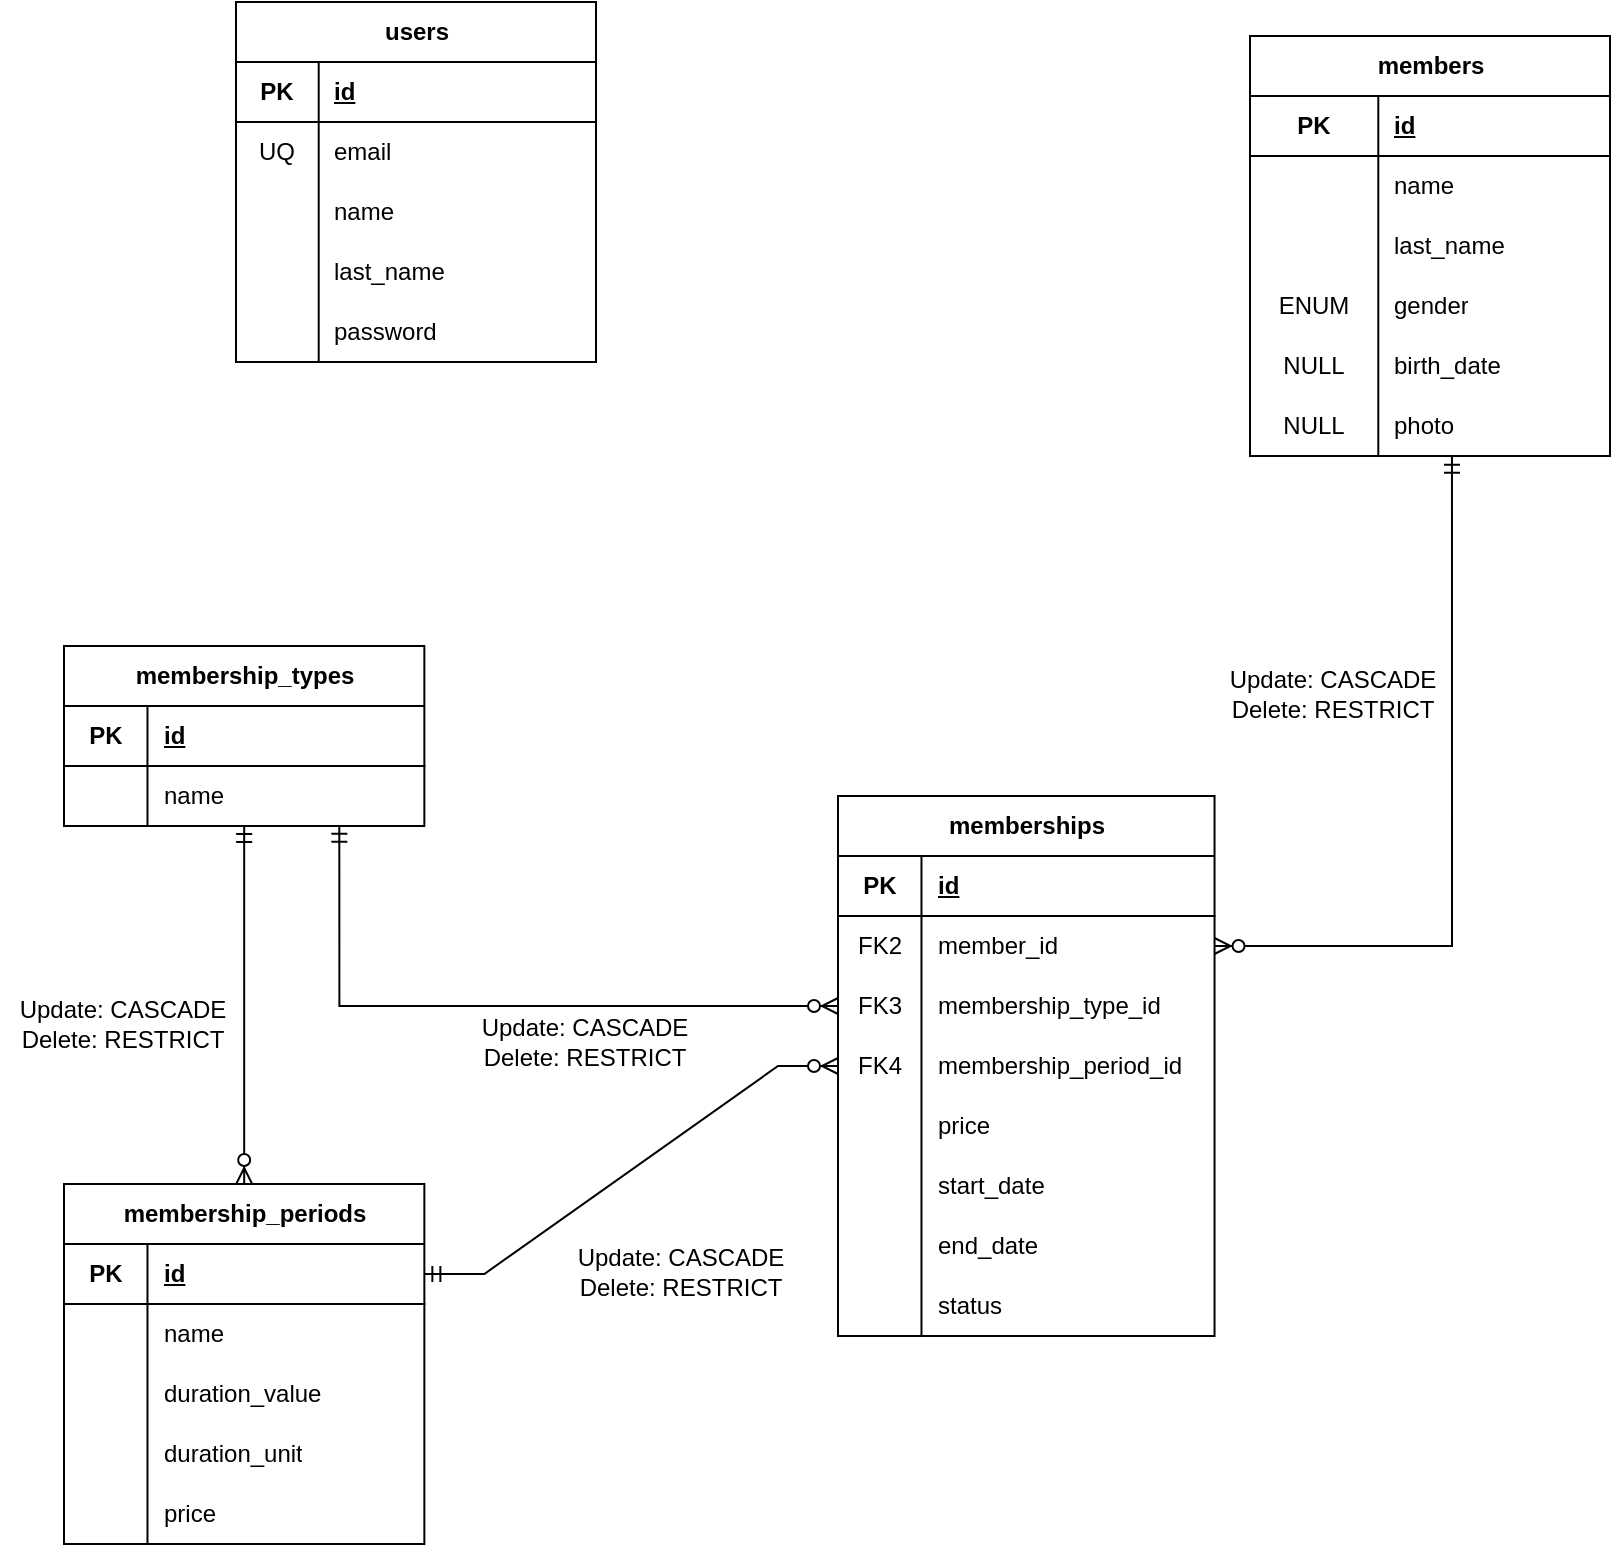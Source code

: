 <mxfile>
    <diagram name="Page-1" id="t_ZjzlIveFX3uH3_dq2D">
        <mxGraphModel dx="4992" dy="852" grid="0" gridSize="10" guides="1" tooltips="1" connect="1" arrows="1" fold="1" page="0" pageScale="1" pageWidth="1100" pageHeight="850" math="0" shadow="0">
            <root>
                <mxCell id="0"/>
                <mxCell id="1" parent="0"/>
                <mxCell id="buDMk4SMQGIEA38cGcn8-2" value="users" style="shape=table;startSize=30;container=1;collapsible=1;childLayout=tableLayout;fixedRows=1;rowLines=0;fontStyle=1;align=center;resizeLast=1;html=1;" parent="1" vertex="1">
                    <mxGeometry x="-3759" y="276" width="180" height="180" as="geometry"/>
                </mxCell>
                <mxCell id="buDMk4SMQGIEA38cGcn8-3" value="" style="shape=tableRow;horizontal=0;startSize=0;swimlaneHead=0;swimlaneBody=0;fillColor=none;collapsible=0;dropTarget=0;points=[[0,0.5],[1,0.5]];portConstraint=eastwest;top=0;left=0;right=0;bottom=1;" parent="buDMk4SMQGIEA38cGcn8-2" vertex="1">
                    <mxGeometry y="30" width="180" height="30" as="geometry"/>
                </mxCell>
                <mxCell id="buDMk4SMQGIEA38cGcn8-4" value="PK" style="shape=partialRectangle;connectable=0;fillColor=none;top=0;left=0;bottom=0;right=0;fontStyle=1;overflow=hidden;whiteSpace=wrap;html=1;" parent="buDMk4SMQGIEA38cGcn8-3" vertex="1">
                    <mxGeometry width="41.35" height="30" as="geometry">
                        <mxRectangle width="41.35" height="30" as="alternateBounds"/>
                    </mxGeometry>
                </mxCell>
                <mxCell id="buDMk4SMQGIEA38cGcn8-5" value="id" style="shape=partialRectangle;connectable=0;fillColor=none;top=0;left=0;bottom=0;right=0;align=left;spacingLeft=6;fontStyle=5;overflow=hidden;whiteSpace=wrap;html=1;" parent="buDMk4SMQGIEA38cGcn8-3" vertex="1">
                    <mxGeometry x="41.35" width="138.65" height="30" as="geometry">
                        <mxRectangle width="138.65" height="30" as="alternateBounds"/>
                    </mxGeometry>
                </mxCell>
                <mxCell id="buDMk4SMQGIEA38cGcn8-6" value="" style="shape=tableRow;horizontal=0;startSize=0;swimlaneHead=0;swimlaneBody=0;fillColor=none;collapsible=0;dropTarget=0;points=[[0,0.5],[1,0.5]];portConstraint=eastwest;top=0;left=0;right=0;bottom=0;" parent="buDMk4SMQGIEA38cGcn8-2" vertex="1">
                    <mxGeometry y="60" width="180" height="30" as="geometry"/>
                </mxCell>
                <mxCell id="buDMk4SMQGIEA38cGcn8-7" value="UQ" style="shape=partialRectangle;connectable=0;fillColor=none;top=0;left=0;bottom=0;right=0;editable=1;overflow=hidden;whiteSpace=wrap;html=1;" parent="buDMk4SMQGIEA38cGcn8-6" vertex="1">
                    <mxGeometry width="41.35" height="30" as="geometry">
                        <mxRectangle width="41.35" height="30" as="alternateBounds"/>
                    </mxGeometry>
                </mxCell>
                <mxCell id="buDMk4SMQGIEA38cGcn8-8" value="email" style="shape=partialRectangle;connectable=0;fillColor=none;top=0;left=0;bottom=0;right=0;align=left;spacingLeft=6;overflow=hidden;whiteSpace=wrap;html=1;" parent="buDMk4SMQGIEA38cGcn8-6" vertex="1">
                    <mxGeometry x="41.35" width="138.65" height="30" as="geometry">
                        <mxRectangle width="138.65" height="30" as="alternateBounds"/>
                    </mxGeometry>
                </mxCell>
                <mxCell id="buDMk4SMQGIEA38cGcn8-9" value="" style="shape=tableRow;horizontal=0;startSize=0;swimlaneHead=0;swimlaneBody=0;fillColor=none;collapsible=0;dropTarget=0;points=[[0,0.5],[1,0.5]];portConstraint=eastwest;top=0;left=0;right=0;bottom=0;" parent="buDMk4SMQGIEA38cGcn8-2" vertex="1">
                    <mxGeometry y="90" width="180" height="30" as="geometry"/>
                </mxCell>
                <mxCell id="buDMk4SMQGIEA38cGcn8-10" value="" style="shape=partialRectangle;connectable=0;fillColor=none;top=0;left=0;bottom=0;right=0;editable=1;overflow=hidden;whiteSpace=wrap;html=1;" parent="buDMk4SMQGIEA38cGcn8-9" vertex="1">
                    <mxGeometry width="41.35" height="30" as="geometry">
                        <mxRectangle width="41.35" height="30" as="alternateBounds"/>
                    </mxGeometry>
                </mxCell>
                <mxCell id="buDMk4SMQGIEA38cGcn8-11" value="name" style="shape=partialRectangle;connectable=0;fillColor=none;top=0;left=0;bottom=0;right=0;align=left;spacingLeft=6;overflow=hidden;whiteSpace=wrap;html=1;" parent="buDMk4SMQGIEA38cGcn8-9" vertex="1">
                    <mxGeometry x="41.35" width="138.65" height="30" as="geometry">
                        <mxRectangle width="138.65" height="30" as="alternateBounds"/>
                    </mxGeometry>
                </mxCell>
                <mxCell id="ZmS3aK9wkaC02EFSY0Xw-1" value="" style="shape=tableRow;horizontal=0;startSize=0;swimlaneHead=0;swimlaneBody=0;fillColor=none;collapsible=0;dropTarget=0;points=[[0,0.5],[1,0.5]];portConstraint=eastwest;top=0;left=0;right=0;bottom=0;" parent="buDMk4SMQGIEA38cGcn8-2" vertex="1">
                    <mxGeometry y="120" width="180" height="30" as="geometry"/>
                </mxCell>
                <mxCell id="ZmS3aK9wkaC02EFSY0Xw-2" value="" style="shape=partialRectangle;connectable=0;fillColor=none;top=0;left=0;bottom=0;right=0;editable=1;overflow=hidden;whiteSpace=wrap;html=1;" parent="ZmS3aK9wkaC02EFSY0Xw-1" vertex="1">
                    <mxGeometry width="41.35" height="30" as="geometry">
                        <mxRectangle width="41.35" height="30" as="alternateBounds"/>
                    </mxGeometry>
                </mxCell>
                <mxCell id="ZmS3aK9wkaC02EFSY0Xw-3" value="last_name" style="shape=partialRectangle;connectable=0;fillColor=none;top=0;left=0;bottom=0;right=0;align=left;spacingLeft=6;overflow=hidden;whiteSpace=wrap;html=1;" parent="ZmS3aK9wkaC02EFSY0Xw-1" vertex="1">
                    <mxGeometry x="41.35" width="138.65" height="30" as="geometry">
                        <mxRectangle width="138.65" height="30" as="alternateBounds"/>
                    </mxGeometry>
                </mxCell>
                <mxCell id="buDMk4SMQGIEA38cGcn8-12" value="" style="shape=tableRow;horizontal=0;startSize=0;swimlaneHead=0;swimlaneBody=0;fillColor=none;collapsible=0;dropTarget=0;points=[[0,0.5],[1,0.5]];portConstraint=eastwest;top=0;left=0;right=0;bottom=0;" parent="buDMk4SMQGIEA38cGcn8-2" vertex="1">
                    <mxGeometry y="150" width="180" height="30" as="geometry"/>
                </mxCell>
                <mxCell id="buDMk4SMQGIEA38cGcn8-13" value="" style="shape=partialRectangle;connectable=0;fillColor=none;top=0;left=0;bottom=0;right=0;editable=1;overflow=hidden;whiteSpace=wrap;html=1;" parent="buDMk4SMQGIEA38cGcn8-12" vertex="1">
                    <mxGeometry width="41.35" height="30" as="geometry">
                        <mxRectangle width="41.35" height="30" as="alternateBounds"/>
                    </mxGeometry>
                </mxCell>
                <mxCell id="buDMk4SMQGIEA38cGcn8-14" value="password" style="shape=partialRectangle;connectable=0;fillColor=none;top=0;left=0;bottom=0;right=0;align=left;spacingLeft=6;overflow=hidden;whiteSpace=wrap;html=1;" parent="buDMk4SMQGIEA38cGcn8-12" vertex="1">
                    <mxGeometry x="41.35" width="138.65" height="30" as="geometry">
                        <mxRectangle width="138.65" height="30" as="alternateBounds"/>
                    </mxGeometry>
                </mxCell>
                <mxCell id="ZmS3aK9wkaC02EFSY0Xw-10" value="members" style="shape=table;startSize=30;container=1;collapsible=1;childLayout=tableLayout;fixedRows=1;rowLines=0;fontStyle=1;align=center;resizeLast=1;html=1;" parent="1" vertex="1">
                    <mxGeometry x="-3252" y="293" width="180" height="210" as="geometry"/>
                </mxCell>
                <mxCell id="ZmS3aK9wkaC02EFSY0Xw-11" value="" style="shape=tableRow;horizontal=0;startSize=0;swimlaneHead=0;swimlaneBody=0;fillColor=none;collapsible=0;dropTarget=0;points=[[0,0.5],[1,0.5]];portConstraint=eastwest;top=0;left=0;right=0;bottom=1;" parent="ZmS3aK9wkaC02EFSY0Xw-10" vertex="1">
                    <mxGeometry y="30" width="180" height="30" as="geometry"/>
                </mxCell>
                <mxCell id="ZmS3aK9wkaC02EFSY0Xw-12" value="PK" style="shape=partialRectangle;connectable=0;fillColor=none;top=0;left=0;bottom=0;right=0;fontStyle=1;overflow=hidden;whiteSpace=wrap;html=1;" parent="ZmS3aK9wkaC02EFSY0Xw-11" vertex="1">
                    <mxGeometry width="64.15" height="30" as="geometry">
                        <mxRectangle width="64.15" height="30" as="alternateBounds"/>
                    </mxGeometry>
                </mxCell>
                <mxCell id="ZmS3aK9wkaC02EFSY0Xw-13" value="id" style="shape=partialRectangle;connectable=0;fillColor=none;top=0;left=0;bottom=0;right=0;align=left;spacingLeft=6;fontStyle=5;overflow=hidden;whiteSpace=wrap;html=1;" parent="ZmS3aK9wkaC02EFSY0Xw-11" vertex="1">
                    <mxGeometry x="64.15" width="115.85" height="30" as="geometry">
                        <mxRectangle width="115.85" height="30" as="alternateBounds"/>
                    </mxGeometry>
                </mxCell>
                <mxCell id="ZmS3aK9wkaC02EFSY0Xw-17" value="" style="shape=tableRow;horizontal=0;startSize=0;swimlaneHead=0;swimlaneBody=0;fillColor=none;collapsible=0;dropTarget=0;points=[[0,0.5],[1,0.5]];portConstraint=eastwest;top=0;left=0;right=0;bottom=0;" parent="ZmS3aK9wkaC02EFSY0Xw-10" vertex="1">
                    <mxGeometry y="60" width="180" height="30" as="geometry"/>
                </mxCell>
                <mxCell id="ZmS3aK9wkaC02EFSY0Xw-18" value="" style="shape=partialRectangle;connectable=0;fillColor=none;top=0;left=0;bottom=0;right=0;editable=1;overflow=hidden;whiteSpace=wrap;html=1;" parent="ZmS3aK9wkaC02EFSY0Xw-17" vertex="1">
                    <mxGeometry width="64.15" height="30" as="geometry">
                        <mxRectangle width="64.15" height="30" as="alternateBounds"/>
                    </mxGeometry>
                </mxCell>
                <mxCell id="ZmS3aK9wkaC02EFSY0Xw-19" value="name" style="shape=partialRectangle;connectable=0;fillColor=none;top=0;left=0;bottom=0;right=0;align=left;spacingLeft=6;overflow=hidden;whiteSpace=wrap;html=1;" parent="ZmS3aK9wkaC02EFSY0Xw-17" vertex="1">
                    <mxGeometry x="64.15" width="115.85" height="30" as="geometry">
                        <mxRectangle width="115.85" height="30" as="alternateBounds"/>
                    </mxGeometry>
                </mxCell>
                <mxCell id="ZmS3aK9wkaC02EFSY0Xw-20" value="" style="shape=tableRow;horizontal=0;startSize=0;swimlaneHead=0;swimlaneBody=0;fillColor=none;collapsible=0;dropTarget=0;points=[[0,0.5],[1,0.5]];portConstraint=eastwest;top=0;left=0;right=0;bottom=0;" parent="ZmS3aK9wkaC02EFSY0Xw-10" vertex="1">
                    <mxGeometry y="90" width="180" height="30" as="geometry"/>
                </mxCell>
                <mxCell id="ZmS3aK9wkaC02EFSY0Xw-21" value="" style="shape=partialRectangle;connectable=0;fillColor=none;top=0;left=0;bottom=0;right=0;editable=1;overflow=hidden;whiteSpace=wrap;html=1;" parent="ZmS3aK9wkaC02EFSY0Xw-20" vertex="1">
                    <mxGeometry width="64.15" height="30" as="geometry">
                        <mxRectangle width="64.15" height="30" as="alternateBounds"/>
                    </mxGeometry>
                </mxCell>
                <mxCell id="ZmS3aK9wkaC02EFSY0Xw-22" value="last_name" style="shape=partialRectangle;connectable=0;fillColor=none;top=0;left=0;bottom=0;right=0;align=left;spacingLeft=6;overflow=hidden;whiteSpace=wrap;html=1;" parent="ZmS3aK9wkaC02EFSY0Xw-20" vertex="1">
                    <mxGeometry x="64.15" width="115.85" height="30" as="geometry">
                        <mxRectangle width="115.85" height="30" as="alternateBounds"/>
                    </mxGeometry>
                </mxCell>
                <mxCell id="ZmS3aK9wkaC02EFSY0Xw-23" value="" style="shape=tableRow;horizontal=0;startSize=0;swimlaneHead=0;swimlaneBody=0;fillColor=none;collapsible=0;dropTarget=0;points=[[0,0.5],[1,0.5]];portConstraint=eastwest;top=0;left=0;right=0;bottom=0;" parent="ZmS3aK9wkaC02EFSY0Xw-10" vertex="1">
                    <mxGeometry y="120" width="180" height="30" as="geometry"/>
                </mxCell>
                <mxCell id="ZmS3aK9wkaC02EFSY0Xw-24" value="ENUM" style="shape=partialRectangle;connectable=0;fillColor=none;top=0;left=0;bottom=0;right=0;editable=1;overflow=hidden;whiteSpace=wrap;html=1;" parent="ZmS3aK9wkaC02EFSY0Xw-23" vertex="1">
                    <mxGeometry width="64.15" height="30" as="geometry">
                        <mxRectangle width="64.15" height="30" as="alternateBounds"/>
                    </mxGeometry>
                </mxCell>
                <mxCell id="ZmS3aK9wkaC02EFSY0Xw-25" value="gender" style="shape=partialRectangle;connectable=0;fillColor=none;top=0;left=0;bottom=0;right=0;align=left;spacingLeft=6;overflow=hidden;whiteSpace=wrap;html=1;" parent="ZmS3aK9wkaC02EFSY0Xw-23" vertex="1">
                    <mxGeometry x="64.15" width="115.85" height="30" as="geometry">
                        <mxRectangle width="115.85" height="30" as="alternateBounds"/>
                    </mxGeometry>
                </mxCell>
                <mxCell id="ZmS3aK9wkaC02EFSY0Xw-26" value="" style="shape=tableRow;horizontal=0;startSize=0;swimlaneHead=0;swimlaneBody=0;fillColor=none;collapsible=0;dropTarget=0;points=[[0,0.5],[1,0.5]];portConstraint=eastwest;top=0;left=0;right=0;bottom=0;" parent="ZmS3aK9wkaC02EFSY0Xw-10" vertex="1">
                    <mxGeometry y="150" width="180" height="30" as="geometry"/>
                </mxCell>
                <mxCell id="ZmS3aK9wkaC02EFSY0Xw-27" value="NULL" style="shape=partialRectangle;connectable=0;fillColor=none;top=0;left=0;bottom=0;right=0;editable=1;overflow=hidden;whiteSpace=wrap;html=1;" parent="ZmS3aK9wkaC02EFSY0Xw-26" vertex="1">
                    <mxGeometry width="64.15" height="30" as="geometry">
                        <mxRectangle width="64.15" height="30" as="alternateBounds"/>
                    </mxGeometry>
                </mxCell>
                <mxCell id="ZmS3aK9wkaC02EFSY0Xw-28" value="birth_date" style="shape=partialRectangle;connectable=0;fillColor=none;top=0;left=0;bottom=0;right=0;align=left;spacingLeft=6;overflow=hidden;whiteSpace=wrap;html=1;" parent="ZmS3aK9wkaC02EFSY0Xw-26" vertex="1">
                    <mxGeometry x="64.15" width="115.85" height="30" as="geometry">
                        <mxRectangle width="115.85" height="30" as="alternateBounds"/>
                    </mxGeometry>
                </mxCell>
                <mxCell id="ZmS3aK9wkaC02EFSY0Xw-29" value="" style="shape=tableRow;horizontal=0;startSize=0;swimlaneHead=0;swimlaneBody=0;fillColor=none;collapsible=0;dropTarget=0;points=[[0,0.5],[1,0.5]];portConstraint=eastwest;top=0;left=0;right=0;bottom=0;" parent="ZmS3aK9wkaC02EFSY0Xw-10" vertex="1">
                    <mxGeometry y="180" width="180" height="30" as="geometry"/>
                </mxCell>
                <mxCell id="ZmS3aK9wkaC02EFSY0Xw-30" value="NULL" style="shape=partialRectangle;connectable=0;fillColor=none;top=0;left=0;bottom=0;right=0;editable=1;overflow=hidden;whiteSpace=wrap;html=1;" parent="ZmS3aK9wkaC02EFSY0Xw-29" vertex="1">
                    <mxGeometry width="64.15" height="30" as="geometry">
                        <mxRectangle width="64.15" height="30" as="alternateBounds"/>
                    </mxGeometry>
                </mxCell>
                <mxCell id="ZmS3aK9wkaC02EFSY0Xw-31" value="photo" style="shape=partialRectangle;connectable=0;fillColor=none;top=0;left=0;bottom=0;right=0;align=left;spacingLeft=6;overflow=hidden;whiteSpace=wrap;html=1;" parent="ZmS3aK9wkaC02EFSY0Xw-29" vertex="1">
                    <mxGeometry x="64.15" width="115.85" height="30" as="geometry">
                        <mxRectangle width="115.85" height="30" as="alternateBounds"/>
                    </mxGeometry>
                </mxCell>
                <mxCell id="ZmS3aK9wkaC02EFSY0Xw-38" value="membership_types" style="shape=table;startSize=30;container=1;collapsible=1;childLayout=tableLayout;fixedRows=1;rowLines=0;fontStyle=1;align=center;resizeLast=1;html=1;" parent="1" vertex="1">
                    <mxGeometry x="-3845" y="598" width="180.179" height="90" as="geometry"/>
                </mxCell>
                <mxCell id="ZmS3aK9wkaC02EFSY0Xw-39" value="" style="shape=tableRow;horizontal=0;startSize=0;swimlaneHead=0;swimlaneBody=0;fillColor=none;collapsible=0;dropTarget=0;points=[[0,0.5],[1,0.5]];portConstraint=eastwest;top=0;left=0;right=0;bottom=1;" parent="ZmS3aK9wkaC02EFSY0Xw-38" vertex="1">
                    <mxGeometry y="30" width="180.179" height="30" as="geometry"/>
                </mxCell>
                <mxCell id="ZmS3aK9wkaC02EFSY0Xw-40" value="PK" style="shape=partialRectangle;connectable=0;fillColor=none;top=0;left=0;bottom=0;right=0;fontStyle=1;overflow=hidden;whiteSpace=wrap;html=1;" parent="ZmS3aK9wkaC02EFSY0Xw-39" vertex="1">
                    <mxGeometry width="41.737" height="30" as="geometry">
                        <mxRectangle width="41.737" height="30" as="alternateBounds"/>
                    </mxGeometry>
                </mxCell>
                <mxCell id="ZmS3aK9wkaC02EFSY0Xw-41" value="id" style="shape=partialRectangle;connectable=0;fillColor=none;top=0;left=0;bottom=0;right=0;align=left;spacingLeft=6;fontStyle=5;overflow=hidden;whiteSpace=wrap;html=1;" parent="ZmS3aK9wkaC02EFSY0Xw-39" vertex="1">
                    <mxGeometry x="41.737" width="138.442" height="30" as="geometry">
                        <mxRectangle width="138.442" height="30" as="alternateBounds"/>
                    </mxGeometry>
                </mxCell>
                <mxCell id="ZmS3aK9wkaC02EFSY0Xw-45" value="" style="shape=tableRow;horizontal=0;startSize=0;swimlaneHead=0;swimlaneBody=0;fillColor=none;collapsible=0;dropTarget=0;points=[[0,0.5],[1,0.5]];portConstraint=eastwest;top=0;left=0;right=0;bottom=0;" parent="ZmS3aK9wkaC02EFSY0Xw-38" vertex="1">
                    <mxGeometry y="60" width="180.179" height="30" as="geometry"/>
                </mxCell>
                <mxCell id="ZmS3aK9wkaC02EFSY0Xw-46" value="" style="shape=partialRectangle;connectable=0;fillColor=none;top=0;left=0;bottom=0;right=0;editable=1;overflow=hidden;whiteSpace=wrap;html=1;" parent="ZmS3aK9wkaC02EFSY0Xw-45" vertex="1">
                    <mxGeometry width="41.737" height="30" as="geometry">
                        <mxRectangle width="41.737" height="30" as="alternateBounds"/>
                    </mxGeometry>
                </mxCell>
                <mxCell id="ZmS3aK9wkaC02EFSY0Xw-47" value="name" style="shape=partialRectangle;connectable=0;fillColor=none;top=0;left=0;bottom=0;right=0;align=left;spacingLeft=6;overflow=hidden;whiteSpace=wrap;html=1;" parent="ZmS3aK9wkaC02EFSY0Xw-45" vertex="1">
                    <mxGeometry x="41.737" width="138.442" height="30" as="geometry">
                        <mxRectangle width="138.442" height="30" as="alternateBounds"/>
                    </mxGeometry>
                </mxCell>
                <mxCell id="ZmS3aK9wkaC02EFSY0Xw-54" value="membership_periods" style="shape=table;startSize=30;container=1;collapsible=1;childLayout=tableLayout;fixedRows=1;rowLines=0;fontStyle=1;align=center;resizeLast=1;html=1;" parent="1" vertex="1">
                    <mxGeometry x="-3845" y="867" width="180.179" height="180" as="geometry"/>
                </mxCell>
                <mxCell id="ZmS3aK9wkaC02EFSY0Xw-55" value="" style="shape=tableRow;horizontal=0;startSize=0;swimlaneHead=0;swimlaneBody=0;fillColor=none;collapsible=0;dropTarget=0;points=[[0,0.5],[1,0.5]];portConstraint=eastwest;top=0;left=0;right=0;bottom=1;" parent="ZmS3aK9wkaC02EFSY0Xw-54" vertex="1">
                    <mxGeometry y="30" width="180.179" height="30" as="geometry"/>
                </mxCell>
                <mxCell id="ZmS3aK9wkaC02EFSY0Xw-56" value="PK" style="shape=partialRectangle;connectable=0;fillColor=none;top=0;left=0;bottom=0;right=0;fontStyle=1;overflow=hidden;whiteSpace=wrap;html=1;" parent="ZmS3aK9wkaC02EFSY0Xw-55" vertex="1">
                    <mxGeometry width="41.737" height="30" as="geometry">
                        <mxRectangle width="41.737" height="30" as="alternateBounds"/>
                    </mxGeometry>
                </mxCell>
                <mxCell id="ZmS3aK9wkaC02EFSY0Xw-57" value="id" style="shape=partialRectangle;connectable=0;fillColor=none;top=0;left=0;bottom=0;right=0;align=left;spacingLeft=6;fontStyle=5;overflow=hidden;whiteSpace=wrap;html=1;" parent="ZmS3aK9wkaC02EFSY0Xw-55" vertex="1">
                    <mxGeometry x="41.737" width="138.442" height="30" as="geometry">
                        <mxRectangle width="138.442" height="30" as="alternateBounds"/>
                    </mxGeometry>
                </mxCell>
                <mxCell id="ZmS3aK9wkaC02EFSY0Xw-61" value="" style="shape=tableRow;horizontal=0;startSize=0;swimlaneHead=0;swimlaneBody=0;fillColor=none;collapsible=0;dropTarget=0;points=[[0,0.5],[1,0.5]];portConstraint=eastwest;top=0;left=0;right=0;bottom=0;" parent="ZmS3aK9wkaC02EFSY0Xw-54" vertex="1">
                    <mxGeometry y="60" width="180.179" height="30" as="geometry"/>
                </mxCell>
                <mxCell id="ZmS3aK9wkaC02EFSY0Xw-62" value="" style="shape=partialRectangle;connectable=0;fillColor=none;top=0;left=0;bottom=0;right=0;editable=1;overflow=hidden;whiteSpace=wrap;html=1;" parent="ZmS3aK9wkaC02EFSY0Xw-61" vertex="1">
                    <mxGeometry width="41.737" height="30" as="geometry">
                        <mxRectangle width="41.737" height="30" as="alternateBounds"/>
                    </mxGeometry>
                </mxCell>
                <mxCell id="ZmS3aK9wkaC02EFSY0Xw-63" value="name" style="shape=partialRectangle;connectable=0;fillColor=none;top=0;left=0;bottom=0;right=0;align=left;spacingLeft=6;overflow=hidden;whiteSpace=wrap;html=1;" parent="ZmS3aK9wkaC02EFSY0Xw-61" vertex="1">
                    <mxGeometry x="41.737" width="138.442" height="30" as="geometry">
                        <mxRectangle width="138.442" height="30" as="alternateBounds"/>
                    </mxGeometry>
                </mxCell>
                <mxCell id="ZmS3aK9wkaC02EFSY0Xw-64" value="" style="shape=tableRow;horizontal=0;startSize=0;swimlaneHead=0;swimlaneBody=0;fillColor=none;collapsible=0;dropTarget=0;points=[[0,0.5],[1,0.5]];portConstraint=eastwest;top=0;left=0;right=0;bottom=0;" parent="ZmS3aK9wkaC02EFSY0Xw-54" vertex="1">
                    <mxGeometry y="90" width="180.179" height="30" as="geometry"/>
                </mxCell>
                <mxCell id="ZmS3aK9wkaC02EFSY0Xw-65" value="" style="shape=partialRectangle;connectable=0;fillColor=none;top=0;left=0;bottom=0;right=0;editable=1;overflow=hidden;whiteSpace=wrap;html=1;" parent="ZmS3aK9wkaC02EFSY0Xw-64" vertex="1">
                    <mxGeometry width="41.737" height="30" as="geometry">
                        <mxRectangle width="41.737" height="30" as="alternateBounds"/>
                    </mxGeometry>
                </mxCell>
                <mxCell id="ZmS3aK9wkaC02EFSY0Xw-66" value="duration_value" style="shape=partialRectangle;connectable=0;fillColor=none;top=0;left=0;bottom=0;right=0;align=left;spacingLeft=6;overflow=hidden;whiteSpace=wrap;html=1;" parent="ZmS3aK9wkaC02EFSY0Xw-64" vertex="1">
                    <mxGeometry x="41.737" width="138.442" height="30" as="geometry">
                        <mxRectangle width="138.442" height="30" as="alternateBounds"/>
                    </mxGeometry>
                </mxCell>
                <mxCell id="ZmS3aK9wkaC02EFSY0Xw-67" value="" style="shape=tableRow;horizontal=0;startSize=0;swimlaneHead=0;swimlaneBody=0;fillColor=none;collapsible=0;dropTarget=0;points=[[0,0.5],[1,0.5]];portConstraint=eastwest;top=0;left=0;right=0;bottom=0;" parent="ZmS3aK9wkaC02EFSY0Xw-54" vertex="1">
                    <mxGeometry y="120" width="180.179" height="30" as="geometry"/>
                </mxCell>
                <mxCell id="ZmS3aK9wkaC02EFSY0Xw-68" value="" style="shape=partialRectangle;connectable=0;fillColor=none;top=0;left=0;bottom=0;right=0;editable=1;overflow=hidden;whiteSpace=wrap;html=1;" parent="ZmS3aK9wkaC02EFSY0Xw-67" vertex="1">
                    <mxGeometry width="41.737" height="30" as="geometry">
                        <mxRectangle width="41.737" height="30" as="alternateBounds"/>
                    </mxGeometry>
                </mxCell>
                <mxCell id="ZmS3aK9wkaC02EFSY0Xw-69" value="duration_unit" style="shape=partialRectangle;connectable=0;fillColor=none;top=0;left=0;bottom=0;right=0;align=left;spacingLeft=6;overflow=hidden;whiteSpace=wrap;html=1;" parent="ZmS3aK9wkaC02EFSY0Xw-67" vertex="1">
                    <mxGeometry x="41.737" width="138.442" height="30" as="geometry">
                        <mxRectangle width="138.442" height="30" as="alternateBounds"/>
                    </mxGeometry>
                </mxCell>
                <mxCell id="ZmS3aK9wkaC02EFSY0Xw-70" value="" style="shape=tableRow;horizontal=0;startSize=0;swimlaneHead=0;swimlaneBody=0;fillColor=none;collapsible=0;dropTarget=0;points=[[0,0.5],[1,0.5]];portConstraint=eastwest;top=0;left=0;right=0;bottom=0;" parent="ZmS3aK9wkaC02EFSY0Xw-54" vertex="1">
                    <mxGeometry y="150" width="180.179" height="30" as="geometry"/>
                </mxCell>
                <mxCell id="ZmS3aK9wkaC02EFSY0Xw-71" value="" style="shape=partialRectangle;connectable=0;fillColor=none;top=0;left=0;bottom=0;right=0;editable=1;overflow=hidden;whiteSpace=wrap;html=1;" parent="ZmS3aK9wkaC02EFSY0Xw-70" vertex="1">
                    <mxGeometry width="41.737" height="30" as="geometry">
                        <mxRectangle width="41.737" height="30" as="alternateBounds"/>
                    </mxGeometry>
                </mxCell>
                <mxCell id="ZmS3aK9wkaC02EFSY0Xw-72" value="price" style="shape=partialRectangle;connectable=0;fillColor=none;top=0;left=0;bottom=0;right=0;align=left;spacingLeft=6;overflow=hidden;whiteSpace=wrap;html=1;" parent="ZmS3aK9wkaC02EFSY0Xw-70" vertex="1">
                    <mxGeometry x="41.737" width="138.442" height="30" as="geometry">
                        <mxRectangle width="138.442" height="30" as="alternateBounds"/>
                    </mxGeometry>
                </mxCell>
                <mxCell id="ZmS3aK9wkaC02EFSY0Xw-73" value="" style="fontSize=12;html=1;endArrow=ERzeroToMany;startArrow=ERmandOne;rounded=0;entryX=0.5;entryY=0;entryDx=0;entryDy=0;exitX=0.5;exitY=1;exitDx=0;exitDy=0;" parent="1" source="ZmS3aK9wkaC02EFSY0Xw-38" target="ZmS3aK9wkaC02EFSY0Xw-54" edge="1">
                    <mxGeometry width="100" height="100" relative="1" as="geometry">
                        <mxPoint x="-3753.18" y="778" as="sourcePoint"/>
                        <mxPoint x="-3546.18" y="760" as="targetPoint"/>
                    </mxGeometry>
                </mxCell>
                <mxCell id="mqhOs3bqcrHOX_XixSsW-1" value="memberships" style="shape=table;startSize=30;container=1;collapsible=1;childLayout=tableLayout;fixedRows=1;rowLines=0;fontStyle=1;align=center;resizeLast=1;html=1;" parent="1" vertex="1">
                    <mxGeometry x="-3458" y="673" width="188.269" height="270" as="geometry"/>
                </mxCell>
                <mxCell id="mqhOs3bqcrHOX_XixSsW-2" value="" style="shape=tableRow;horizontal=0;startSize=0;swimlaneHead=0;swimlaneBody=0;fillColor=none;collapsible=0;dropTarget=0;points=[[0,0.5],[1,0.5]];portConstraint=eastwest;top=0;left=0;right=0;bottom=1;" parent="mqhOs3bqcrHOX_XixSsW-1" vertex="1">
                    <mxGeometry y="30" width="188.269" height="30" as="geometry"/>
                </mxCell>
                <mxCell id="mqhOs3bqcrHOX_XixSsW-3" value="PK" style="shape=partialRectangle;connectable=0;fillColor=none;top=0;left=0;bottom=0;right=0;fontStyle=1;overflow=hidden;whiteSpace=wrap;html=1;" parent="mqhOs3bqcrHOX_XixSsW-2" vertex="1">
                    <mxGeometry width="41.737" height="30" as="geometry">
                        <mxRectangle width="41.737" height="30" as="alternateBounds"/>
                    </mxGeometry>
                </mxCell>
                <mxCell id="mqhOs3bqcrHOX_XixSsW-4" value="id" style="shape=partialRectangle;connectable=0;fillColor=none;top=0;left=0;bottom=0;right=0;align=left;spacingLeft=6;fontStyle=5;overflow=hidden;whiteSpace=wrap;html=1;" parent="mqhOs3bqcrHOX_XixSsW-2" vertex="1">
                    <mxGeometry x="41.737" width="146.533" height="30" as="geometry">
                        <mxRectangle width="146.533" height="30" as="alternateBounds"/>
                    </mxGeometry>
                </mxCell>
                <mxCell id="Kw_Bj35O--UsvmyiCs1L-13" value="" style="shape=tableRow;horizontal=0;startSize=0;swimlaneHead=0;swimlaneBody=0;fillColor=none;collapsible=0;dropTarget=0;points=[[0,0.5],[1,0.5]];portConstraint=eastwest;top=0;left=0;right=0;bottom=0;" parent="mqhOs3bqcrHOX_XixSsW-1" vertex="1">
                    <mxGeometry y="60" width="188.269" height="30" as="geometry"/>
                </mxCell>
                <mxCell id="Kw_Bj35O--UsvmyiCs1L-14" value="FK2" style="shape=partialRectangle;connectable=0;fillColor=none;top=0;left=0;bottom=0;right=0;editable=1;overflow=hidden;whiteSpace=wrap;html=1;" parent="Kw_Bj35O--UsvmyiCs1L-13" vertex="1">
                    <mxGeometry width="41.737" height="30" as="geometry">
                        <mxRectangle width="41.737" height="30" as="alternateBounds"/>
                    </mxGeometry>
                </mxCell>
                <mxCell id="Kw_Bj35O--UsvmyiCs1L-15" value="member_id" style="shape=partialRectangle;connectable=0;fillColor=none;top=0;left=0;bottom=0;right=0;align=left;spacingLeft=6;overflow=hidden;whiteSpace=wrap;html=1;" parent="Kw_Bj35O--UsvmyiCs1L-13" vertex="1">
                    <mxGeometry x="41.737" width="146.533" height="30" as="geometry">
                        <mxRectangle width="146.533" height="30" as="alternateBounds"/>
                    </mxGeometry>
                </mxCell>
                <mxCell id="Kw_Bj35O--UsvmyiCs1L-3" value="" style="shape=tableRow;horizontal=0;startSize=0;swimlaneHead=0;swimlaneBody=0;fillColor=none;collapsible=0;dropTarget=0;points=[[0,0.5],[1,0.5]];portConstraint=eastwest;top=0;left=0;right=0;bottom=0;" parent="mqhOs3bqcrHOX_XixSsW-1" vertex="1">
                    <mxGeometry y="90" width="188.269" height="30" as="geometry"/>
                </mxCell>
                <mxCell id="Kw_Bj35O--UsvmyiCs1L-4" value="FK3" style="shape=partialRectangle;connectable=0;fillColor=none;top=0;left=0;bottom=0;right=0;editable=1;overflow=hidden;whiteSpace=wrap;html=1;" parent="Kw_Bj35O--UsvmyiCs1L-3" vertex="1">
                    <mxGeometry width="41.737" height="30" as="geometry">
                        <mxRectangle width="41.737" height="30" as="alternateBounds"/>
                    </mxGeometry>
                </mxCell>
                <mxCell id="Kw_Bj35O--UsvmyiCs1L-5" value="membership_type_id" style="shape=partialRectangle;connectable=0;fillColor=none;top=0;left=0;bottom=0;right=0;align=left;spacingLeft=6;overflow=hidden;whiteSpace=wrap;html=1;" parent="Kw_Bj35O--UsvmyiCs1L-3" vertex="1">
                    <mxGeometry x="41.737" width="146.533" height="30" as="geometry">
                        <mxRectangle width="146.533" height="30" as="alternateBounds"/>
                    </mxGeometry>
                </mxCell>
                <mxCell id="Kw_Bj35O--UsvmyiCs1L-6" value="" style="shape=tableRow;horizontal=0;startSize=0;swimlaneHead=0;swimlaneBody=0;fillColor=none;collapsible=0;dropTarget=0;points=[[0,0.5],[1,0.5]];portConstraint=eastwest;top=0;left=0;right=0;bottom=0;" parent="mqhOs3bqcrHOX_XixSsW-1" vertex="1">
                    <mxGeometry y="120" width="188.269" height="30" as="geometry"/>
                </mxCell>
                <mxCell id="Kw_Bj35O--UsvmyiCs1L-7" value="FK4" style="shape=partialRectangle;connectable=0;fillColor=none;top=0;left=0;bottom=0;right=0;editable=1;overflow=hidden;whiteSpace=wrap;html=1;" parent="Kw_Bj35O--UsvmyiCs1L-6" vertex="1">
                    <mxGeometry width="41.737" height="30" as="geometry">
                        <mxRectangle width="41.737" height="30" as="alternateBounds"/>
                    </mxGeometry>
                </mxCell>
                <mxCell id="Kw_Bj35O--UsvmyiCs1L-8" value="membership_period_id" style="shape=partialRectangle;connectable=0;fillColor=none;top=0;left=0;bottom=0;right=0;align=left;spacingLeft=6;overflow=hidden;whiteSpace=wrap;html=1;" parent="Kw_Bj35O--UsvmyiCs1L-6" vertex="1">
                    <mxGeometry x="41.737" width="146.533" height="30" as="geometry">
                        <mxRectangle width="146.533" height="30" as="alternateBounds"/>
                    </mxGeometry>
                </mxCell>
                <mxCell id="mqhOs3bqcrHOX_XixSsW-8" value="" style="shape=tableRow;horizontal=0;startSize=0;swimlaneHead=0;swimlaneBody=0;fillColor=none;collapsible=0;dropTarget=0;points=[[0,0.5],[1,0.5]];portConstraint=eastwest;top=0;left=0;right=0;bottom=0;" parent="mqhOs3bqcrHOX_XixSsW-1" vertex="1">
                    <mxGeometry y="150" width="188.269" height="30" as="geometry"/>
                </mxCell>
                <mxCell id="mqhOs3bqcrHOX_XixSsW-9" value="" style="shape=partialRectangle;connectable=0;fillColor=none;top=0;left=0;bottom=0;right=0;editable=1;overflow=hidden;whiteSpace=wrap;html=1;" parent="mqhOs3bqcrHOX_XixSsW-8" vertex="1">
                    <mxGeometry width="41.737" height="30" as="geometry">
                        <mxRectangle width="41.737" height="30" as="alternateBounds"/>
                    </mxGeometry>
                </mxCell>
                <mxCell id="mqhOs3bqcrHOX_XixSsW-10" value="price" style="shape=partialRectangle;connectable=0;fillColor=none;top=0;left=0;bottom=0;right=0;align=left;spacingLeft=6;overflow=hidden;whiteSpace=wrap;html=1;" parent="mqhOs3bqcrHOX_XixSsW-8" vertex="1">
                    <mxGeometry x="41.737" width="146.533" height="30" as="geometry">
                        <mxRectangle width="146.533" height="30" as="alternateBounds"/>
                    </mxGeometry>
                </mxCell>
                <mxCell id="mqhOs3bqcrHOX_XixSsW-11" value="" style="shape=tableRow;horizontal=0;startSize=0;swimlaneHead=0;swimlaneBody=0;fillColor=none;collapsible=0;dropTarget=0;points=[[0,0.5],[1,0.5]];portConstraint=eastwest;top=0;left=0;right=0;bottom=0;" parent="mqhOs3bqcrHOX_XixSsW-1" vertex="1">
                    <mxGeometry y="180" width="188.269" height="30" as="geometry"/>
                </mxCell>
                <mxCell id="mqhOs3bqcrHOX_XixSsW-12" value="" style="shape=partialRectangle;connectable=0;fillColor=none;top=0;left=0;bottom=0;right=0;editable=1;overflow=hidden;whiteSpace=wrap;html=1;" parent="mqhOs3bqcrHOX_XixSsW-11" vertex="1">
                    <mxGeometry width="41.737" height="30" as="geometry">
                        <mxRectangle width="41.737" height="30" as="alternateBounds"/>
                    </mxGeometry>
                </mxCell>
                <mxCell id="mqhOs3bqcrHOX_XixSsW-13" value="start_date" style="shape=partialRectangle;connectable=0;fillColor=none;top=0;left=0;bottom=0;right=0;align=left;spacingLeft=6;overflow=hidden;whiteSpace=wrap;html=1;" parent="mqhOs3bqcrHOX_XixSsW-11" vertex="1">
                    <mxGeometry x="41.737" width="146.533" height="30" as="geometry">
                        <mxRectangle width="146.533" height="30" as="alternateBounds"/>
                    </mxGeometry>
                </mxCell>
                <mxCell id="mqhOs3bqcrHOX_XixSsW-14" value="" style="shape=tableRow;horizontal=0;startSize=0;swimlaneHead=0;swimlaneBody=0;fillColor=none;collapsible=0;dropTarget=0;points=[[0,0.5],[1,0.5]];portConstraint=eastwest;top=0;left=0;right=0;bottom=0;" parent="mqhOs3bqcrHOX_XixSsW-1" vertex="1">
                    <mxGeometry y="210" width="188.269" height="30" as="geometry"/>
                </mxCell>
                <mxCell id="mqhOs3bqcrHOX_XixSsW-15" value="" style="shape=partialRectangle;connectable=0;fillColor=none;top=0;left=0;bottom=0;right=0;editable=1;overflow=hidden;whiteSpace=wrap;html=1;" parent="mqhOs3bqcrHOX_XixSsW-14" vertex="1">
                    <mxGeometry width="41.737" height="30" as="geometry">
                        <mxRectangle width="41.737" height="30" as="alternateBounds"/>
                    </mxGeometry>
                </mxCell>
                <mxCell id="mqhOs3bqcrHOX_XixSsW-16" value="end_date" style="shape=partialRectangle;connectable=0;fillColor=none;top=0;left=0;bottom=0;right=0;align=left;spacingLeft=6;overflow=hidden;whiteSpace=wrap;html=1;" parent="mqhOs3bqcrHOX_XixSsW-14" vertex="1">
                    <mxGeometry x="41.737" width="146.533" height="30" as="geometry">
                        <mxRectangle width="146.533" height="30" as="alternateBounds"/>
                    </mxGeometry>
                </mxCell>
                <mxCell id="mqhOs3bqcrHOX_XixSsW-17" value="" style="shape=tableRow;horizontal=0;startSize=0;swimlaneHead=0;swimlaneBody=0;fillColor=none;collapsible=0;dropTarget=0;points=[[0,0.5],[1,0.5]];portConstraint=eastwest;top=0;left=0;right=0;bottom=0;" parent="mqhOs3bqcrHOX_XixSsW-1" vertex="1">
                    <mxGeometry y="240" width="188.269" height="30" as="geometry"/>
                </mxCell>
                <mxCell id="mqhOs3bqcrHOX_XixSsW-18" value="" style="shape=partialRectangle;connectable=0;fillColor=none;top=0;left=0;bottom=0;right=0;editable=1;overflow=hidden;whiteSpace=wrap;html=1;" parent="mqhOs3bqcrHOX_XixSsW-17" vertex="1">
                    <mxGeometry width="41.737" height="30" as="geometry">
                        <mxRectangle width="41.737" height="30" as="alternateBounds"/>
                    </mxGeometry>
                </mxCell>
                <mxCell id="mqhOs3bqcrHOX_XixSsW-19" value="status" style="shape=partialRectangle;connectable=0;fillColor=none;top=0;left=0;bottom=0;right=0;align=left;spacingLeft=6;overflow=hidden;whiteSpace=wrap;html=1;" parent="mqhOs3bqcrHOX_XixSsW-17" vertex="1">
                    <mxGeometry x="41.737" width="146.533" height="30" as="geometry">
                        <mxRectangle width="146.533" height="30" as="alternateBounds"/>
                    </mxGeometry>
                </mxCell>
                <mxCell id="Kw_Bj35O--UsvmyiCs1L-11" value="" style="edgeStyle=orthogonalEdgeStyle;fontSize=12;html=1;endArrow=ERzeroToMany;startArrow=ERmandOne;rounded=0;entryX=0;entryY=0.5;entryDx=0;entryDy=0;exitX=0.764;exitY=0.996;exitDx=0;exitDy=0;exitPerimeter=0;" parent="1" source="ZmS3aK9wkaC02EFSY0Xw-45" target="Kw_Bj35O--UsvmyiCs1L-3" edge="1">
                    <mxGeometry width="100" height="100" relative="1" as="geometry">
                        <mxPoint x="-3505" y="723" as="sourcePoint"/>
                        <mxPoint x="-3473" y="985" as="targetPoint"/>
                    </mxGeometry>
                </mxCell>
                <mxCell id="Kw_Bj35O--UsvmyiCs1L-12" value="" style="edgeStyle=entityRelationEdgeStyle;fontSize=12;html=1;endArrow=ERzeroToMany;startArrow=ERmandOne;rounded=0;entryX=0;entryY=0.5;entryDx=0;entryDy=0;exitX=1;exitY=0.5;exitDx=0;exitDy=0;" parent="1" source="ZmS3aK9wkaC02EFSY0Xw-55" target="Kw_Bj35O--UsvmyiCs1L-6" edge="1">
                    <mxGeometry width="100" height="100" relative="1" as="geometry">
                        <mxPoint x="-3573" y="885" as="sourcePoint"/>
                        <mxPoint x="-3325" y="841" as="targetPoint"/>
                    </mxGeometry>
                </mxCell>
                <mxCell id="Kw_Bj35O--UsvmyiCs1L-16" value="" style="edgeStyle=orthogonalEdgeStyle;fontSize=12;html=1;endArrow=ERzeroToMany;startArrow=ERmandOne;rounded=0;entryX=1;entryY=0.5;entryDx=0;entryDy=0;exitX=0.561;exitY=1.014;exitDx=0;exitDy=0;exitPerimeter=0;" parent="1" source="ZmS3aK9wkaC02EFSY0Xw-29" target="Kw_Bj35O--UsvmyiCs1L-13" edge="1">
                    <mxGeometry width="100" height="100" relative="1" as="geometry">
                        <mxPoint x="-2909" y="636" as="sourcePoint"/>
                        <mxPoint x="-2655" y="893" as="targetPoint"/>
                    </mxGeometry>
                </mxCell>
                <mxCell id="Kw_Bj35O--UsvmyiCs1L-18" value="Update: CASCADE&lt;div&gt;Delete: RESTRICT&lt;/div&gt;" style="text;html=1;align=center;verticalAlign=middle;resizable=0;points=[];autosize=1;strokeColor=none;fillColor=none;" parent="1" vertex="1">
                    <mxGeometry x="-3646" y="775" width="121" height="41" as="geometry"/>
                </mxCell>
                <mxCell id="Kw_Bj35O--UsvmyiCs1L-19" value="Update: CASCADE&lt;div&gt;Delete: RESTRICT&lt;/div&gt;" style="text;html=1;align=center;verticalAlign=middle;resizable=0;points=[];autosize=1;strokeColor=none;fillColor=none;" parent="1" vertex="1">
                    <mxGeometry x="-3598" y="890" width="121" height="41" as="geometry"/>
                </mxCell>
                <mxCell id="Kw_Bj35O--UsvmyiCs1L-20" value="Update: CASCADE&lt;div&gt;Delete: RESTRICT&lt;/div&gt;" style="text;html=1;align=center;verticalAlign=middle;resizable=0;points=[];autosize=1;strokeColor=none;fillColor=none;" parent="1" vertex="1">
                    <mxGeometry x="-3877" y="766" width="121" height="41" as="geometry"/>
                </mxCell>
                <mxCell id="Kw_Bj35O--UsvmyiCs1L-22" value="Update: CASCADE&lt;div&gt;Delete: RESTRICT&lt;/div&gt;" style="text;html=1;align=center;verticalAlign=middle;resizable=0;points=[];autosize=1;strokeColor=none;fillColor=none;" parent="1" vertex="1">
                    <mxGeometry x="-3272" y="601" width="121" height="41" as="geometry"/>
                </mxCell>
            </root>
        </mxGraphModel>
    </diagram>
</mxfile>
